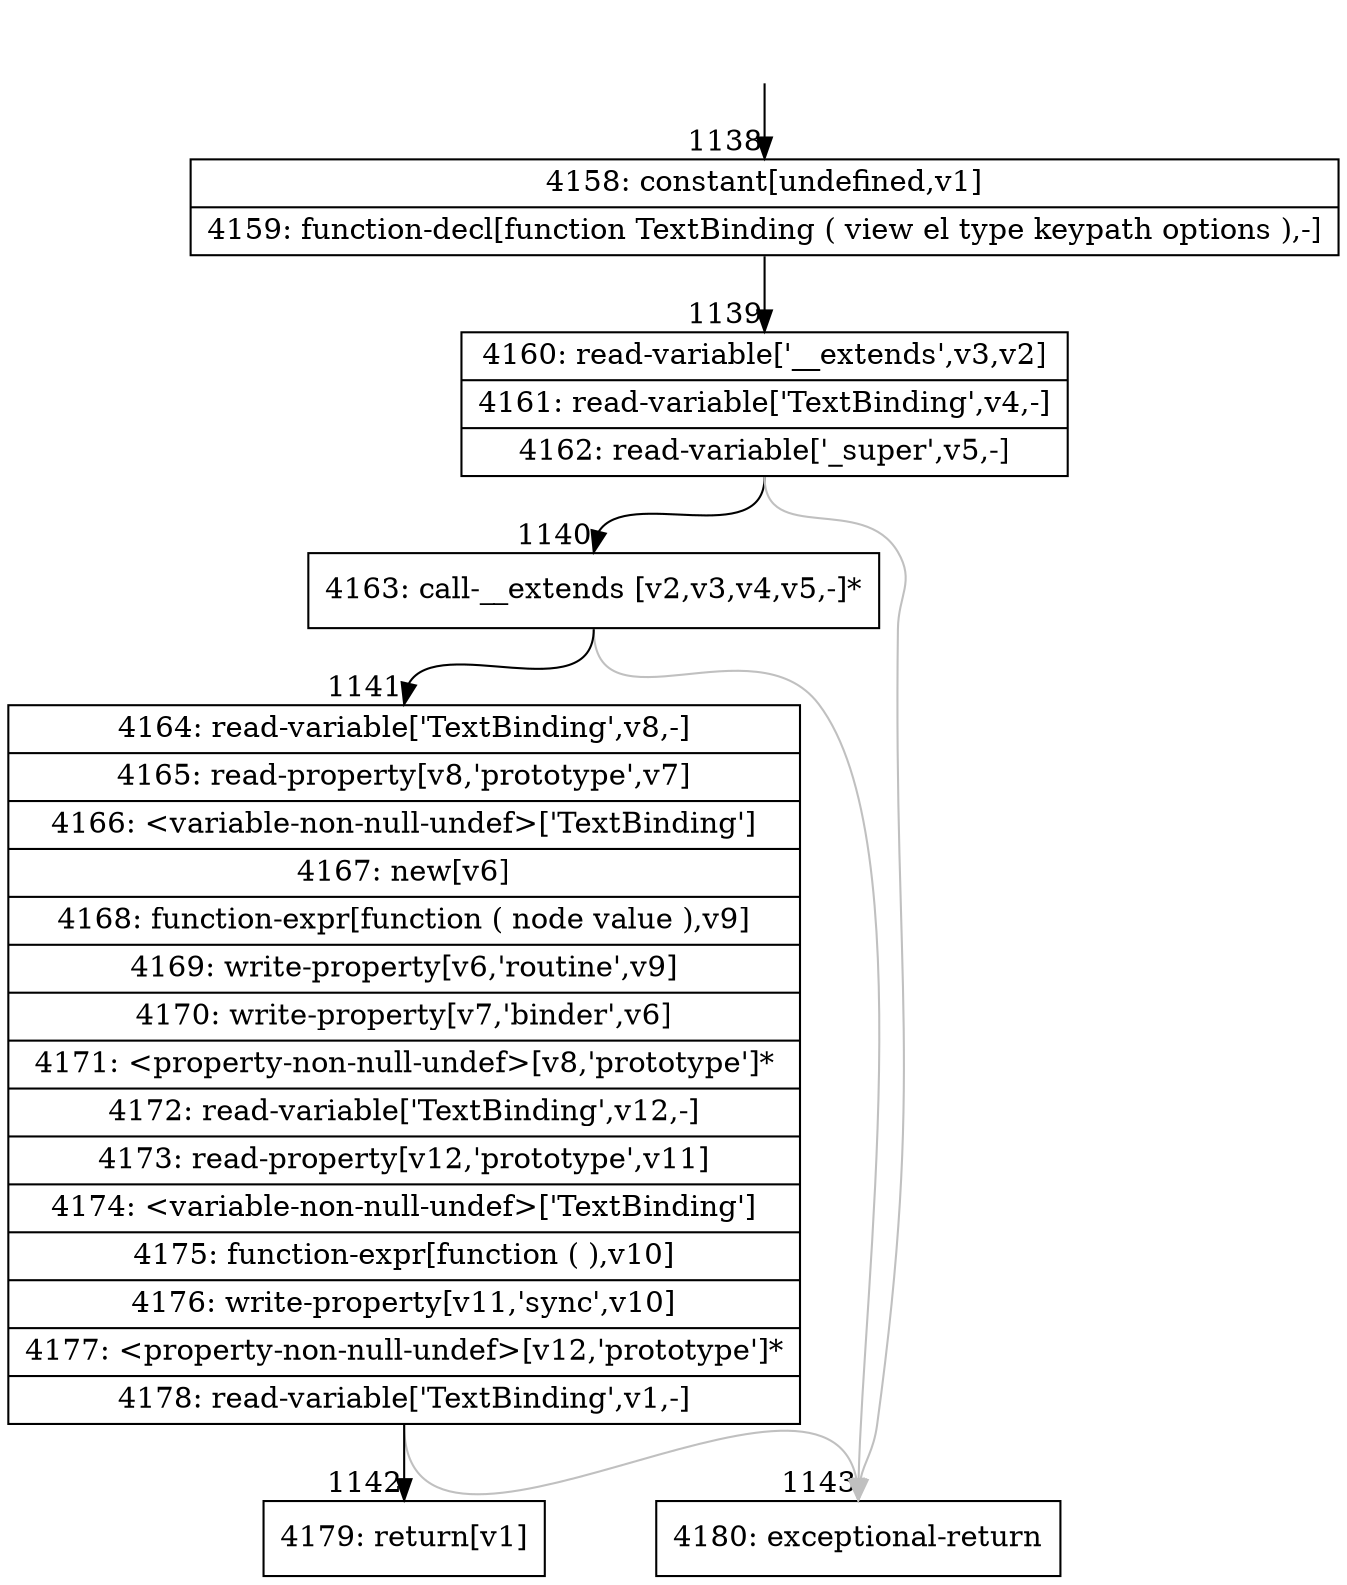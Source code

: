digraph {
rankdir="TD"
BB_entry80[shape=none,label=""];
BB_entry80 -> BB1138 [tailport=s, headport=n, headlabel="    1138"]
BB1138 [shape=record label="{4158: constant[undefined,v1]|4159: function-decl[function TextBinding ( view el type keypath options ),-]}" ] 
BB1138 -> BB1139 [tailport=s, headport=n, headlabel="      1139"]
BB1139 [shape=record label="{4160: read-variable['__extends',v3,v2]|4161: read-variable['TextBinding',v4,-]|4162: read-variable['_super',v5,-]}" ] 
BB1139 -> BB1140 [tailport=s, headport=n, headlabel="      1140"]
BB1139 -> BB1143 [tailport=s, headport=n, color=gray, headlabel="      1143"]
BB1140 [shape=record label="{4163: call-__extends [v2,v3,v4,v5,-]*}" ] 
BB1140 -> BB1141 [tailport=s, headport=n, headlabel="      1141"]
BB1140 -> BB1143 [tailport=s, headport=n, color=gray]
BB1141 [shape=record label="{4164: read-variable['TextBinding',v8,-]|4165: read-property[v8,'prototype',v7]|4166: \<variable-non-null-undef\>['TextBinding']|4167: new[v6]|4168: function-expr[function ( node value ),v9]|4169: write-property[v6,'routine',v9]|4170: write-property[v7,'binder',v6]|4171: \<property-non-null-undef\>[v8,'prototype']*|4172: read-variable['TextBinding',v12,-]|4173: read-property[v12,'prototype',v11]|4174: \<variable-non-null-undef\>['TextBinding']|4175: function-expr[function ( ),v10]|4176: write-property[v11,'sync',v10]|4177: \<property-non-null-undef\>[v12,'prototype']*|4178: read-variable['TextBinding',v1,-]}" ] 
BB1141 -> BB1142 [tailport=s, headport=n, headlabel="      1142"]
BB1141 -> BB1143 [tailport=s, headport=n, color=gray]
BB1142 [shape=record label="{4179: return[v1]}" ] 
BB1143 [shape=record label="{4180: exceptional-return}" ] 
//#$~ 916
}
